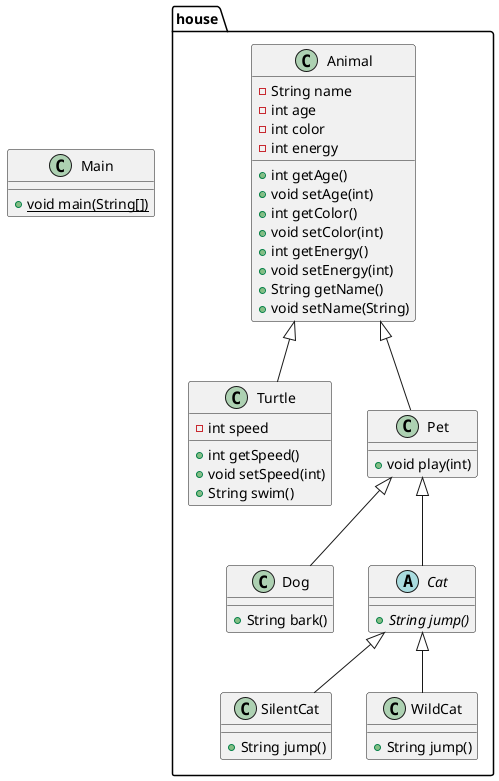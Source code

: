 @startuml
class Main {
+ {static} void main(String[])
}
class house.SilentCat {
+ String jump()
}
class house.Turtle {
- int speed
+ int getSpeed()
+ void setSpeed(int)
+ String swim()
}
class house.Dog {
+ String bark()
}
class house.WildCat {
+ String jump()
}
class house.Animal {
- String name
- int age
- int color
- int energy
+ int getAge()
+ void setAge(int)
+ int getColor()
+ void setColor(int)
+ int getEnergy()
+ void setEnergy(int)
+ String getName()
+ void setName(String)
}
class house.Pet {
+ void play(int)
}
abstract class house.Cat {
+ {abstract}String jump()
}


house.Cat <|-- house.SilentCat
house.Animal <|-- house.Turtle
house.Pet <|-- house.Dog
house.Cat <|-- house.WildCat
house.Animal <|-- house.Pet
house.Pet <|-- house.Cat
@enduml